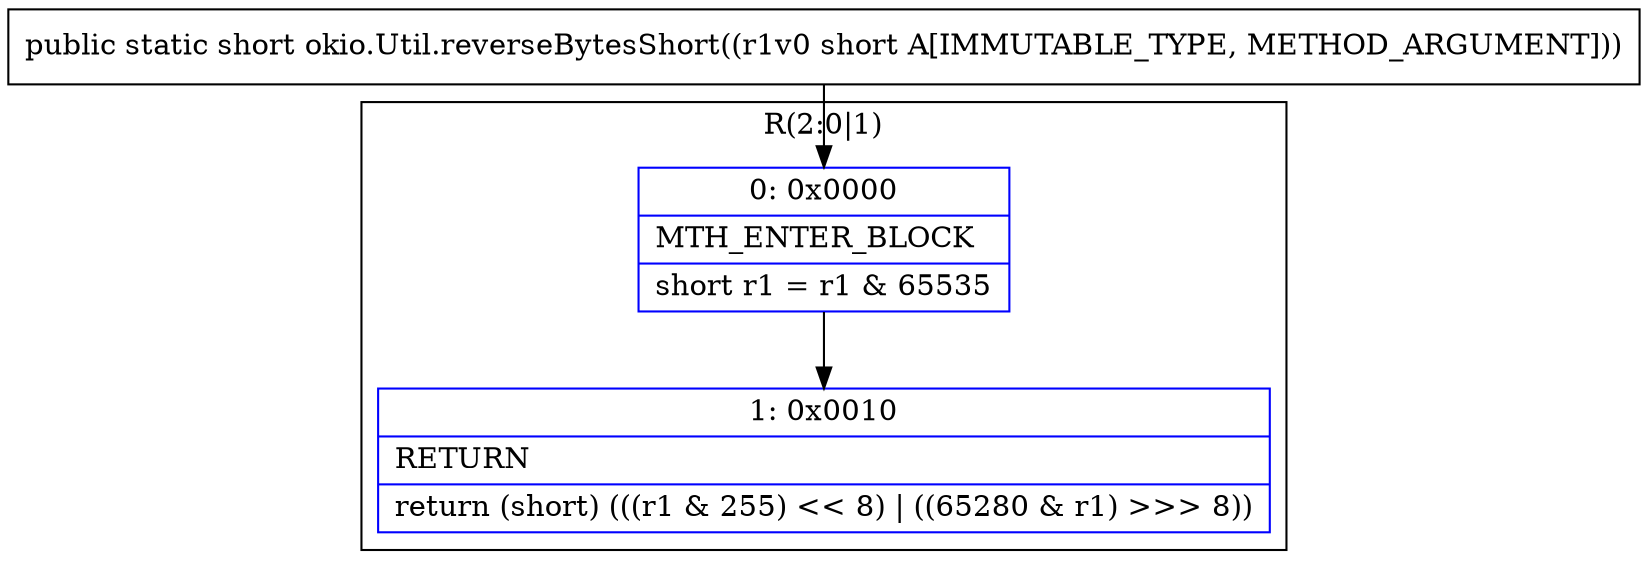 digraph "CFG forokio.Util.reverseBytesShort(S)S" {
subgraph cluster_Region_61670259 {
label = "R(2:0|1)";
node [shape=record,color=blue];
Node_0 [shape=record,label="{0\:\ 0x0000|MTH_ENTER_BLOCK\l|short r1 = r1 & 65535\l}"];
Node_1 [shape=record,label="{1\:\ 0x0010|RETURN\l|return (short) (((r1 & 255) \<\< 8) \| ((65280 & r1) \>\>\> 8))\l}"];
}
MethodNode[shape=record,label="{public static short okio.Util.reverseBytesShort((r1v0 short A[IMMUTABLE_TYPE, METHOD_ARGUMENT])) }"];
MethodNode -> Node_0;
Node_0 -> Node_1;
}

